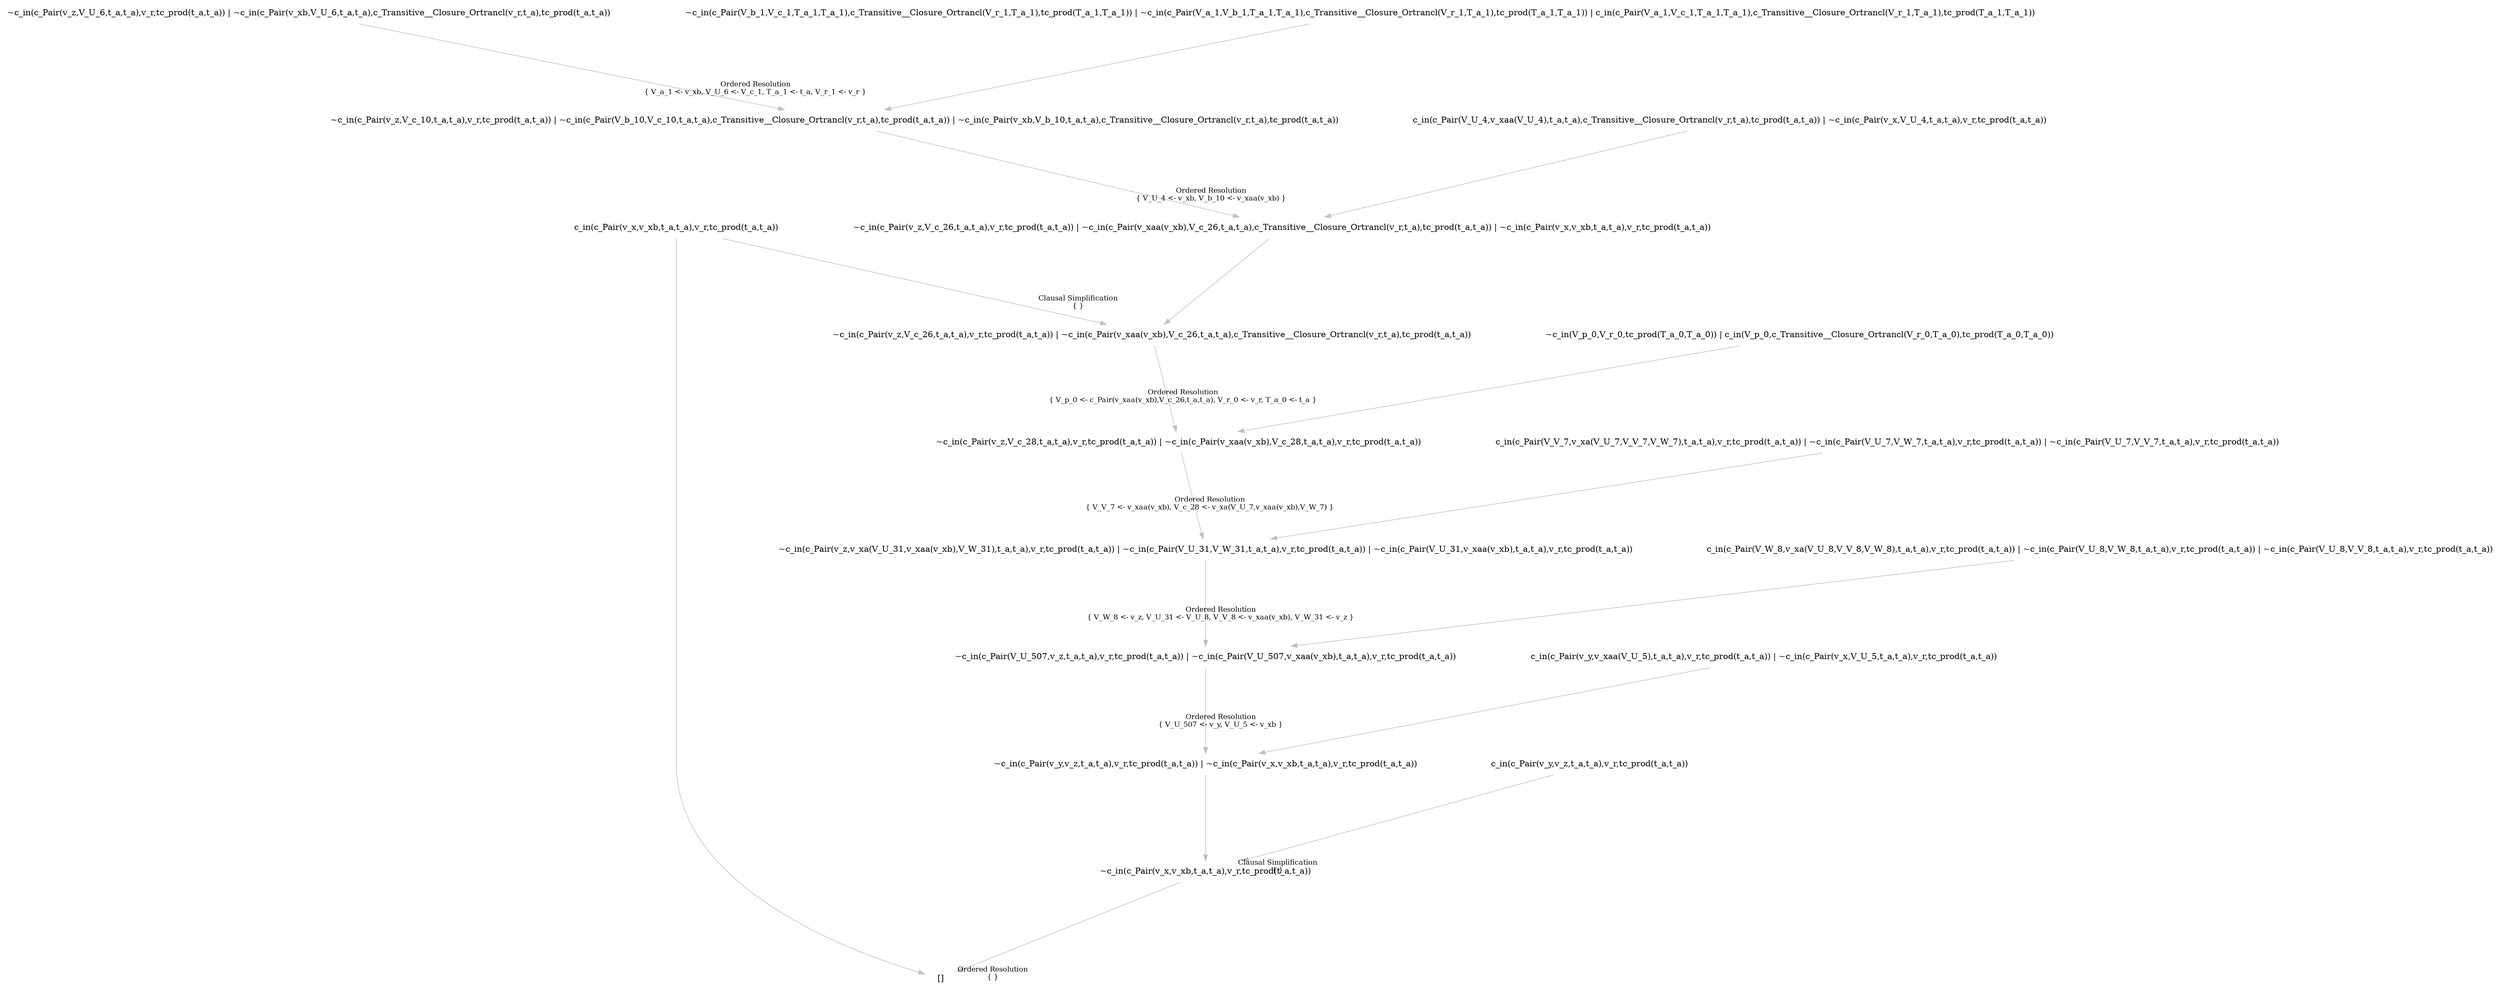 digraph {
	nodesep="1.5"; ranksep=2;
	node [shape=plaintext];
	edge [color=gray];
	"~c_in(c_Pair(v_x,v_xb,t_a,t_a),v_r,tc_prod(t_a,t_a))" -> "[]" [labelfontcolor=black,labelfontsize="12",headlabel="Ordered Resolution\n{ }",labeldistance="6"];
	"c_in(c_Pair(v_y,v_z,t_a,t_a),v_r,tc_prod(t_a,t_a))" -> "~c_in(c_Pair(v_x,v_xb,t_a,t_a),v_r,tc_prod(t_a,t_a))" [labelfontcolor=black,labelfontsize="12",headlabel="Clausal Simplification\n{ }",labeldistance="6"];
	"~c_in(c_Pair(v_y,v_z,t_a,t_a),v_r,tc_prod(t_a,t_a)) | ~c_in(c_Pair(v_x,v_xb,t_a,t_a),v_r,tc_prod(t_a,t_a))" -> "~c_in(c_Pair(v_x,v_xb,t_a,t_a),v_r,tc_prod(t_a,t_a))" ;
	"~c_in(c_Pair(V_U_507,v_z,t_a,t_a),v_r,tc_prod(t_a,t_a)) | ~c_in(c_Pair(V_U_507,v_xaa(v_xb),t_a,t_a),v_r,tc_prod(t_a,t_a))" -> "~c_in(c_Pair(v_y,v_z,t_a,t_a),v_r,tc_prod(t_a,t_a)) | ~c_in(c_Pair(v_x,v_xb,t_a,t_a),v_r,tc_prod(t_a,t_a))" [labelfontcolor=black,labelfontsize="12",headlabel="Ordered Resolution\n{ V_U_507 <- v_y, V_U_5 <- v_xb }",labeldistance="6"];
	"~c_in(c_Pair(v_z,v_xa(V_U_31,v_xaa(v_xb),V_W_31),t_a,t_a),v_r,tc_prod(t_a,t_a)) | ~c_in(c_Pair(V_U_31,V_W_31,t_a,t_a),v_r,tc_prod(t_a,t_a)) | ~c_in(c_Pair(V_U_31,v_xaa(v_xb),t_a,t_a),v_r,tc_prod(t_a,t_a))" -> "~c_in(c_Pair(V_U_507,v_z,t_a,t_a),v_r,tc_prod(t_a,t_a)) | ~c_in(c_Pair(V_U_507,v_xaa(v_xb),t_a,t_a),v_r,tc_prod(t_a,t_a))" [labelfontcolor=black,labelfontsize="12",headlabel="Ordered Resolution\n{ V_W_8 <- v_z, V_U_31 <- V_U_8, V_V_8 <- v_xaa(v_xb), V_W_31 <- v_z }",labeldistance="6"];
	"~c_in(c_Pair(v_z,V_c_28,t_a,t_a),v_r,tc_prod(t_a,t_a)) | ~c_in(c_Pair(v_xaa(v_xb),V_c_28,t_a,t_a),v_r,tc_prod(t_a,t_a))" -> "~c_in(c_Pair(v_z,v_xa(V_U_31,v_xaa(v_xb),V_W_31),t_a,t_a),v_r,tc_prod(t_a,t_a)) | ~c_in(c_Pair(V_U_31,V_W_31,t_a,t_a),v_r,tc_prod(t_a,t_a)) | ~c_in(c_Pair(V_U_31,v_xaa(v_xb),t_a,t_a),v_r,tc_prod(t_a,t_a))" [labelfontcolor=black,labelfontsize="12",headlabel="Ordered Resolution\n{ V_V_7 <- v_xaa(v_xb), V_c_28 <- v_xa(V_U_7,v_xaa(v_xb),V_W_7) }",labeldistance="6"];
	"~c_in(c_Pair(v_z,V_c_26,t_a,t_a),v_r,tc_prod(t_a,t_a)) | ~c_in(c_Pair(v_xaa(v_xb),V_c_26,t_a,t_a),c_Transitive__Closure_Ortrancl(v_r,t_a),tc_prod(t_a,t_a))" -> "~c_in(c_Pair(v_z,V_c_28,t_a,t_a),v_r,tc_prod(t_a,t_a)) | ~c_in(c_Pair(v_xaa(v_xb),V_c_28,t_a,t_a),v_r,tc_prod(t_a,t_a))" [labelfontcolor=black,labelfontsize="12",headlabel="Ordered Resolution\n{ V_p_0 <- c_Pair(v_xaa(v_xb),V_c_26,t_a,t_a), V_r_0 <- v_r, T_a_0 <- t_a }",labeldistance="6"];
	"c_in(c_Pair(v_x,v_xb,t_a,t_a),v_r,tc_prod(t_a,t_a))" -> "~c_in(c_Pair(v_z,V_c_26,t_a,t_a),v_r,tc_prod(t_a,t_a)) | ~c_in(c_Pair(v_xaa(v_xb),V_c_26,t_a,t_a),c_Transitive__Closure_Ortrancl(v_r,t_a),tc_prod(t_a,t_a))" [labelfontcolor=black,labelfontsize="12",headlabel="Clausal Simplification\n{ }",labeldistance="6"];
	"~c_in(c_Pair(v_z,V_c_26,t_a,t_a),v_r,tc_prod(t_a,t_a)) | ~c_in(c_Pair(v_xaa(v_xb),V_c_26,t_a,t_a),c_Transitive__Closure_Ortrancl(v_r,t_a),tc_prod(t_a,t_a)) | ~c_in(c_Pair(v_x,v_xb,t_a,t_a),v_r,tc_prod(t_a,t_a))" -> "~c_in(c_Pair(v_z,V_c_26,t_a,t_a),v_r,tc_prod(t_a,t_a)) | ~c_in(c_Pair(v_xaa(v_xb),V_c_26,t_a,t_a),c_Transitive__Closure_Ortrancl(v_r,t_a),tc_prod(t_a,t_a))" ;
	"~c_in(c_Pair(v_z,V_c_10,t_a,t_a),v_r,tc_prod(t_a,t_a)) | ~c_in(c_Pair(V_b_10,V_c_10,t_a,t_a),c_Transitive__Closure_Ortrancl(v_r,t_a),tc_prod(t_a,t_a)) | ~c_in(c_Pair(v_xb,V_b_10,t_a,t_a),c_Transitive__Closure_Ortrancl(v_r,t_a),tc_prod(t_a,t_a))" -> "~c_in(c_Pair(v_z,V_c_26,t_a,t_a),v_r,tc_prod(t_a,t_a)) | ~c_in(c_Pair(v_xaa(v_xb),V_c_26,t_a,t_a),c_Transitive__Closure_Ortrancl(v_r,t_a),tc_prod(t_a,t_a)) | ~c_in(c_Pair(v_x,v_xb,t_a,t_a),v_r,tc_prod(t_a,t_a))" [labelfontcolor=black,labelfontsize="12",headlabel="Ordered Resolution\n{ V_U_4 <- v_xb, V_b_10 <- v_xaa(v_xb) }",labeldistance="6"];
	"~c_in(c_Pair(v_z,V_U_6,t_a,t_a),v_r,tc_prod(t_a,t_a)) | ~c_in(c_Pair(v_xb,V_U_6,t_a,t_a),c_Transitive__Closure_Ortrancl(v_r,t_a),tc_prod(t_a,t_a))" -> "~c_in(c_Pair(v_z,V_c_10,t_a,t_a),v_r,tc_prod(t_a,t_a)) | ~c_in(c_Pair(V_b_10,V_c_10,t_a,t_a),c_Transitive__Closure_Ortrancl(v_r,t_a),tc_prod(t_a,t_a)) | ~c_in(c_Pair(v_xb,V_b_10,t_a,t_a),c_Transitive__Closure_Ortrancl(v_r,t_a),tc_prod(t_a,t_a))" [labelfontcolor=black,labelfontsize="12",headlabel="Ordered Resolution\n{ V_a_1 <- v_xb, V_U_6 <- V_c_1, T_a_1 <- t_a, V_r_1 <- v_r }",labeldistance="6"];
	"~c_in(c_Pair(V_b_1,V_c_1,T_a_1,T_a_1),c_Transitive__Closure_Ortrancl(V_r_1,T_a_1),tc_prod(T_a_1,T_a_1)) | ~c_in(c_Pair(V_a_1,V_b_1,T_a_1,T_a_1),c_Transitive__Closure_Ortrancl(V_r_1,T_a_1),tc_prod(T_a_1,T_a_1)) | c_in(c_Pair(V_a_1,V_c_1,T_a_1,T_a_1),c_Transitive__Closure_Ortrancl(V_r_1,T_a_1),tc_prod(T_a_1,T_a_1))" -> "~c_in(c_Pair(v_z,V_c_10,t_a,t_a),v_r,tc_prod(t_a,t_a)) | ~c_in(c_Pair(V_b_10,V_c_10,t_a,t_a),c_Transitive__Closure_Ortrancl(v_r,t_a),tc_prod(t_a,t_a)) | ~c_in(c_Pair(v_xb,V_b_10,t_a,t_a),c_Transitive__Closure_Ortrancl(v_r,t_a),tc_prod(t_a,t_a))" ;
	"c_in(c_Pair(V_U_4,v_xaa(V_U_4),t_a,t_a),c_Transitive__Closure_Ortrancl(v_r,t_a),tc_prod(t_a,t_a)) | ~c_in(c_Pair(v_x,V_U_4,t_a,t_a),v_r,tc_prod(t_a,t_a))" -> "~c_in(c_Pair(v_z,V_c_26,t_a,t_a),v_r,tc_prod(t_a,t_a)) | ~c_in(c_Pair(v_xaa(v_xb),V_c_26,t_a,t_a),c_Transitive__Closure_Ortrancl(v_r,t_a),tc_prod(t_a,t_a)) | ~c_in(c_Pair(v_x,v_xb,t_a,t_a),v_r,tc_prod(t_a,t_a))" ;
	"~c_in(V_p_0,V_r_0,tc_prod(T_a_0,T_a_0)) | c_in(V_p_0,c_Transitive__Closure_Ortrancl(V_r_0,T_a_0),tc_prod(T_a_0,T_a_0))" -> "~c_in(c_Pair(v_z,V_c_28,t_a,t_a),v_r,tc_prod(t_a,t_a)) | ~c_in(c_Pair(v_xaa(v_xb),V_c_28,t_a,t_a),v_r,tc_prod(t_a,t_a))" ;
	"c_in(c_Pair(V_V_7,v_xa(V_U_7,V_V_7,V_W_7),t_a,t_a),v_r,tc_prod(t_a,t_a)) | ~c_in(c_Pair(V_U_7,V_W_7,t_a,t_a),v_r,tc_prod(t_a,t_a)) | ~c_in(c_Pair(V_U_7,V_V_7,t_a,t_a),v_r,tc_prod(t_a,t_a))" -> "~c_in(c_Pair(v_z,v_xa(V_U_31,v_xaa(v_xb),V_W_31),t_a,t_a),v_r,tc_prod(t_a,t_a)) | ~c_in(c_Pair(V_U_31,V_W_31,t_a,t_a),v_r,tc_prod(t_a,t_a)) | ~c_in(c_Pair(V_U_31,v_xaa(v_xb),t_a,t_a),v_r,tc_prod(t_a,t_a))" ;
	"c_in(c_Pair(V_W_8,v_xa(V_U_8,V_V_8,V_W_8),t_a,t_a),v_r,tc_prod(t_a,t_a)) | ~c_in(c_Pair(V_U_8,V_W_8,t_a,t_a),v_r,tc_prod(t_a,t_a)) | ~c_in(c_Pair(V_U_8,V_V_8,t_a,t_a),v_r,tc_prod(t_a,t_a))" -> "~c_in(c_Pair(V_U_507,v_z,t_a,t_a),v_r,tc_prod(t_a,t_a)) | ~c_in(c_Pair(V_U_507,v_xaa(v_xb),t_a,t_a),v_r,tc_prod(t_a,t_a))" ;
	"c_in(c_Pair(v_y,v_xaa(V_U_5),t_a,t_a),v_r,tc_prod(t_a,t_a)) | ~c_in(c_Pair(v_x,V_U_5,t_a,t_a),v_r,tc_prod(t_a,t_a))" -> "~c_in(c_Pair(v_y,v_z,t_a,t_a),v_r,tc_prod(t_a,t_a)) | ~c_in(c_Pair(v_x,v_xb,t_a,t_a),v_r,tc_prod(t_a,t_a))" ;
	"c_in(c_Pair(v_x,v_xb,t_a,t_a),v_r,tc_prod(t_a,t_a))" -> "[]" ;
}

